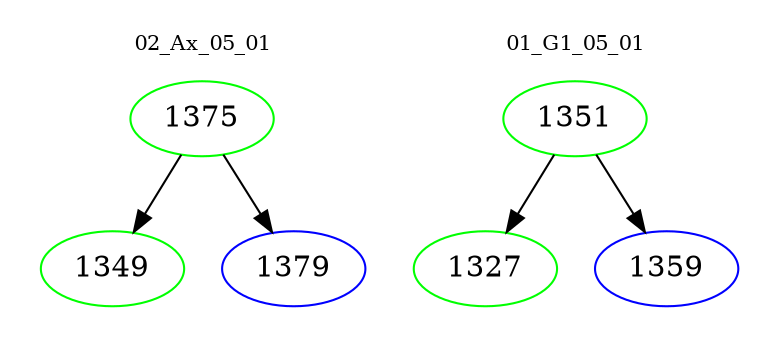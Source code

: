 digraph{
subgraph cluster_0 {
color = white
label = "02_Ax_05_01";
fontsize=10;
T0_1375 [label="1375", color="green"]
T0_1375 -> T0_1349 [color="black"]
T0_1349 [label="1349", color="green"]
T0_1375 -> T0_1379 [color="black"]
T0_1379 [label="1379", color="blue"]
}
subgraph cluster_1 {
color = white
label = "01_G1_05_01";
fontsize=10;
T1_1351 [label="1351", color="green"]
T1_1351 -> T1_1327 [color="black"]
T1_1327 [label="1327", color="green"]
T1_1351 -> T1_1359 [color="black"]
T1_1359 [label="1359", color="blue"]
}
}
